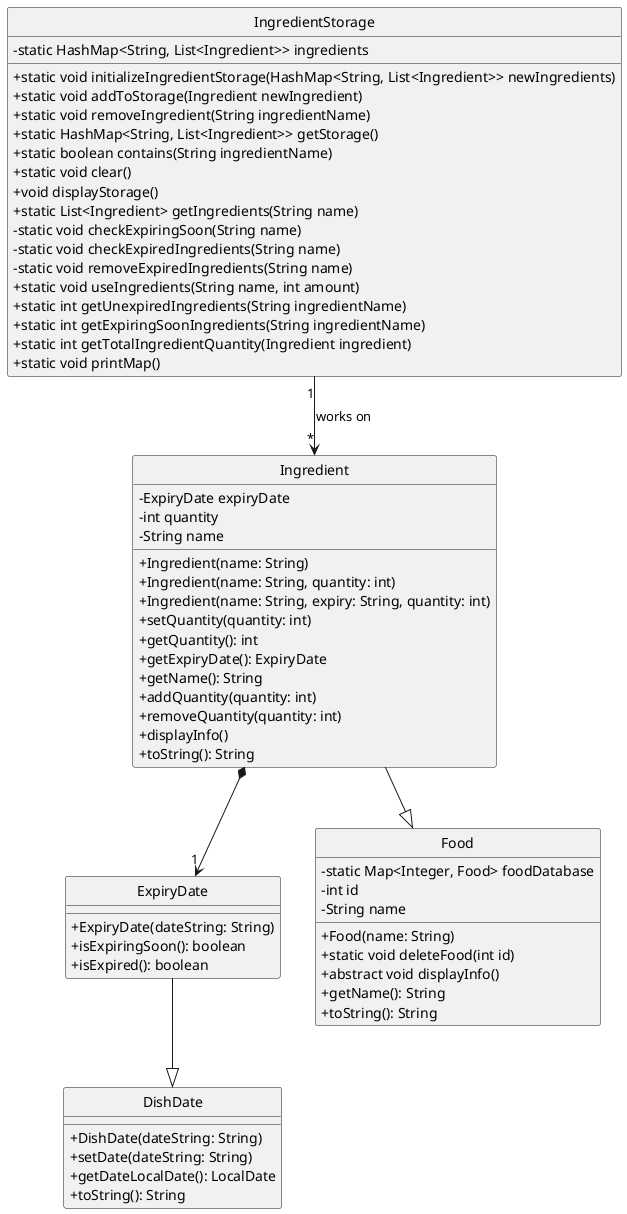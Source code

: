 @startuml
hide circle
skinparam classAttributeIconSize 0
class ExpiryDate {
    +ExpiryDate(dateString: String)
    +isExpiringSoon(): boolean
    +isExpired(): boolean
}

class DishDate {
    +DishDate(dateString: String)
    +setDate(dateString: String)
    +getDateLocalDate(): LocalDate
    +toString(): String
}

class Food {
    - static Map<Integer, Food> foodDatabase
    - int id
    - String name
    + Food(name: String)
    + static void deleteFood(int id)
    + abstract void displayInfo()
    + getName(): String
    + toString(): String
}

class Ingredient {
    - ExpiryDate expiryDate
    - int quantity
    - String name
    + Ingredient(name: String)
    + Ingredient(name: String, quantity: int)
    + Ingredient(name: String, expiry: String, quantity: int)
    + setQuantity(quantity: int)
    + getQuantity(): int
    + getExpiryDate(): ExpiryDate
    + getName(): String
    + addQuantity(quantity: int)
    + removeQuantity(quantity: int)
    + displayInfo()
    + toString(): String
}

class IngredientStorage {
    -  static HashMap<String, List<Ingredient>> ingredients
    + static void initializeIngredientStorage(HashMap<String, List<Ingredient>> newIngredients)
    + static void addToStorage(Ingredient newIngredient)
    + static void removeIngredient(String ingredientName)
    + static HashMap<String, List<Ingredient>> getStorage()
    + static boolean contains(String ingredientName)
    + static void clear()
    + void displayStorage()
    + static List<Ingredient> getIngredients(String name)
    - static void checkExpiringSoon(String name)
    - static void checkExpiredIngredients(String name)
    - static void removeExpiredIngredients(String name)
    + static void useIngredients(String name, int amount)
    + static int getUnexpiredIngredients(String ingredientName)
    + static int getExpiringSoonIngredients(String ingredientName)
    + static int getTotalIngredientQuantity(Ingredient ingredient)
    + static void printMap()
}

ExpiryDate --|> DishDate
Ingredient --|> Food
Ingredient *--> "1" ExpiryDate
IngredientStorage "1" --> "*" Ingredient : works on


@enduml
